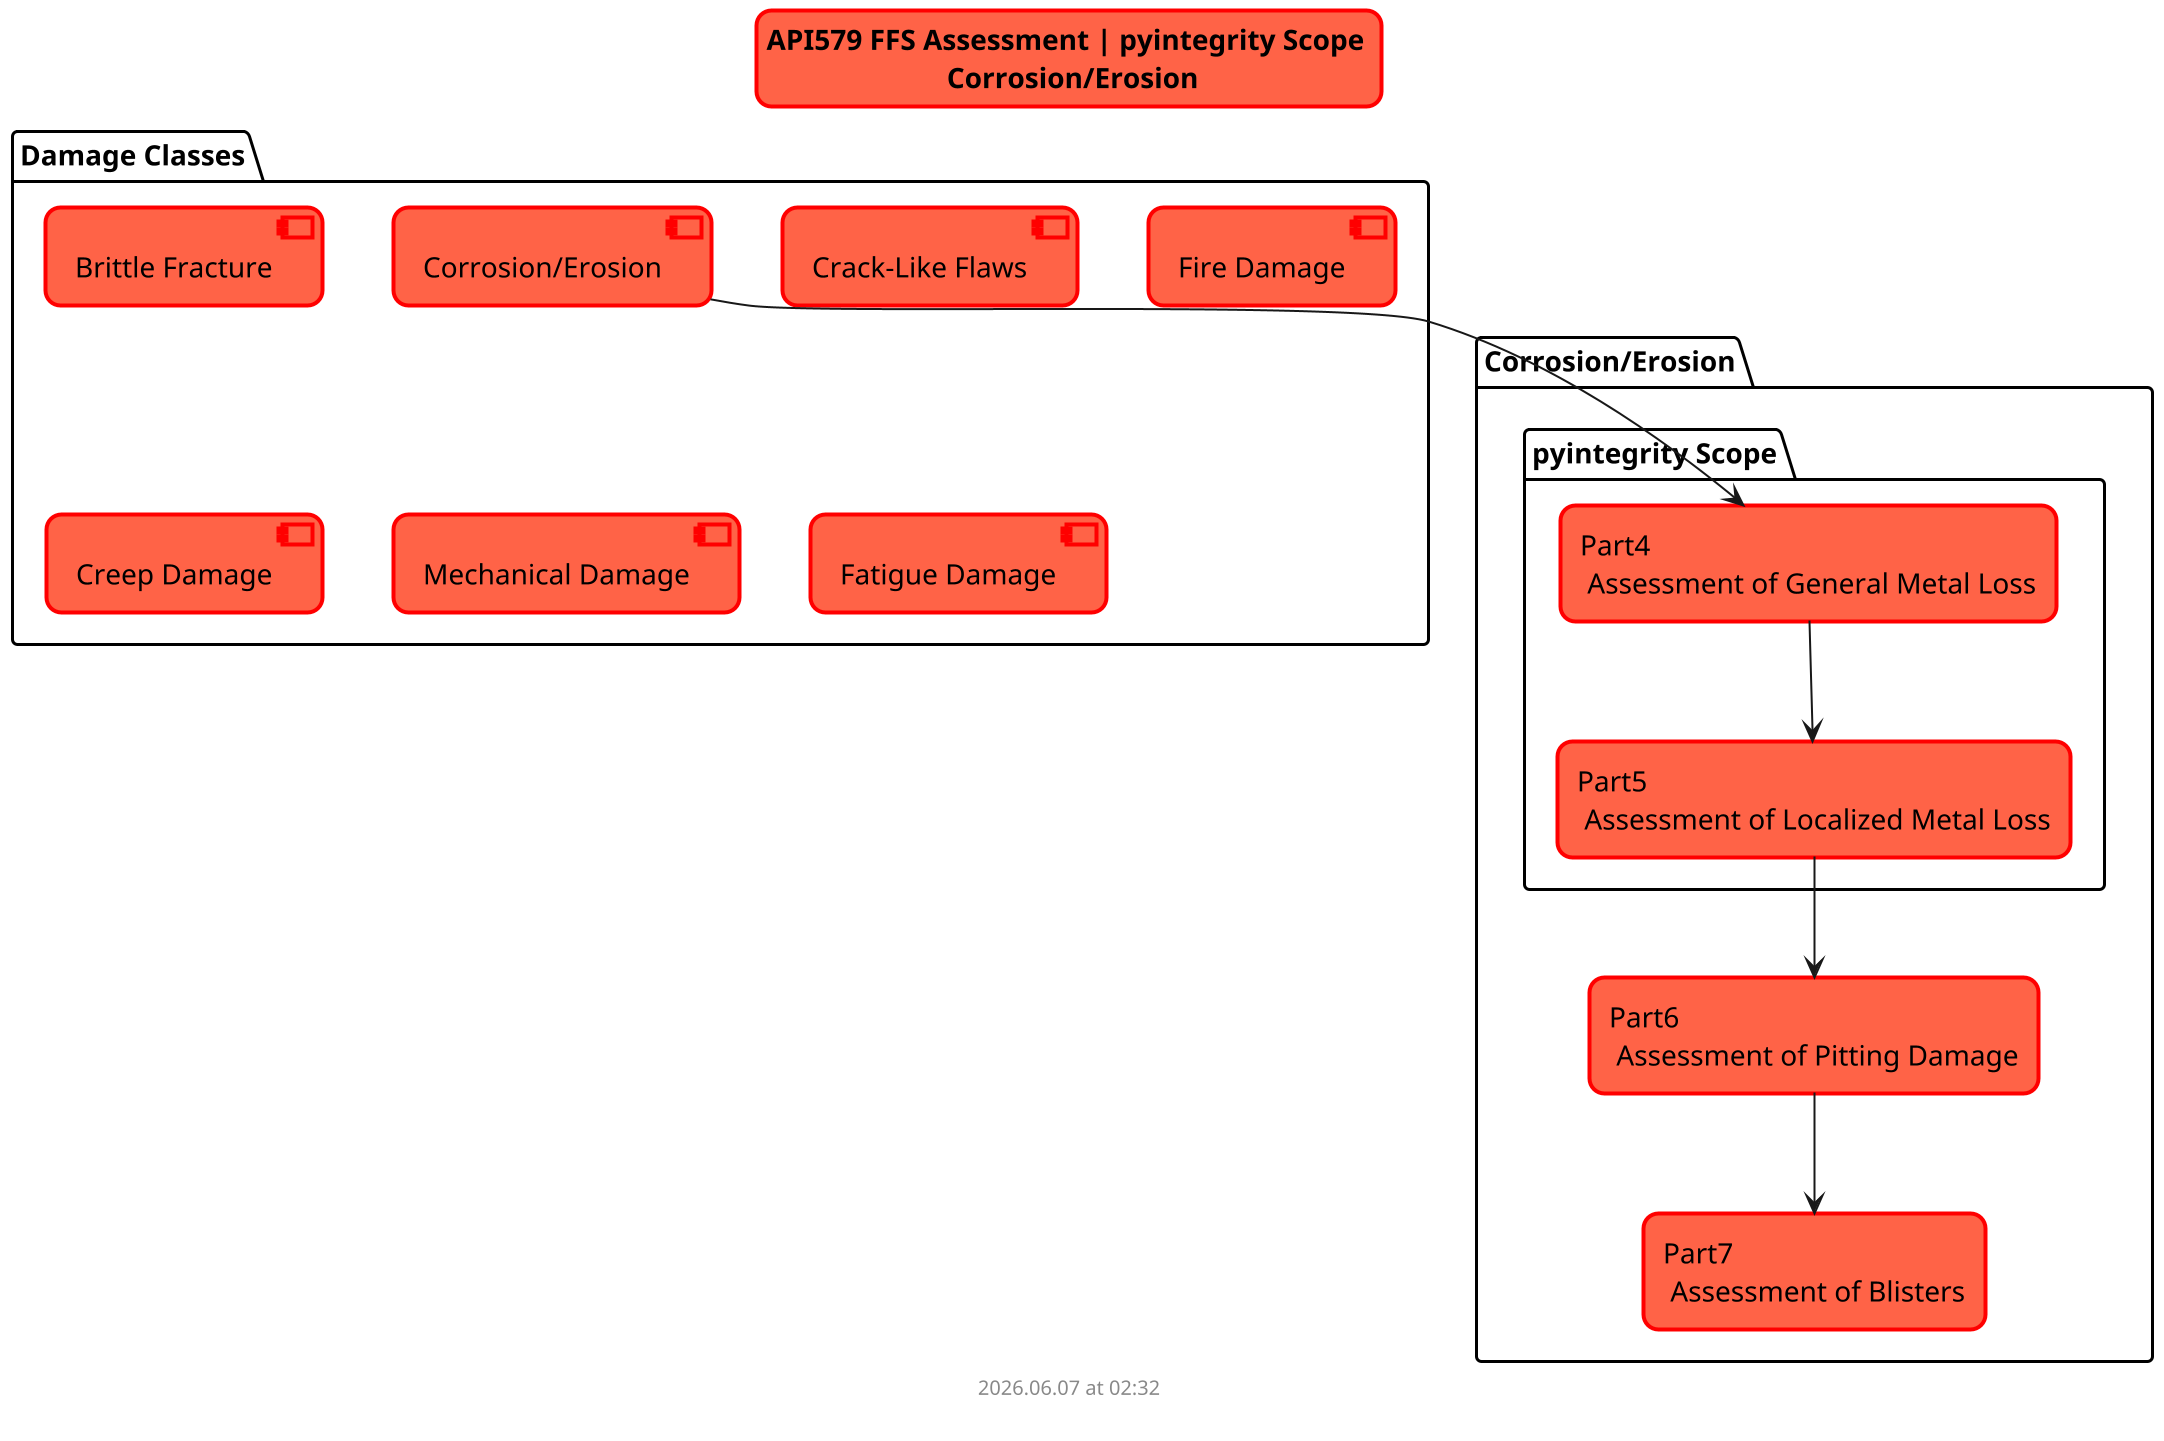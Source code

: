 @startuml ffs_scope

scale 2
skinparam titleBorderRoundCorner 15
skinparam titleBorderThickness 2
skinparam titleBorderColor red
skinparam titleBackgroundColor Tomato

title API579 FFS Assessment | pyintegrity Scope \n Corrosion/Erosion

package "Damage Classes" as dc {
component "Brittle Fracture" as brittle
component "Corrosion/Erosion" as corrosion
component "Crack-Like Flaws" as crack
component "Fire Damage" as fire
component "Creep Damage" as creep
component "Mechanical Damage" as mechanical
component "Fatigue Damage" as Fatigue
}

package "Corrosion/Erosion" as ce {
    package "pyintegrity Scope" as pyintegrityscope {
    agent "Part4 \n Assessment of General Metal Loss" as corrosion_part4
    agent "Part5 \n Assessment of Localized Metal Loss" as corrosion_part5
    }
agent "Part6 \n Assessment of Pitting Damage" as corrosion_part6
agent "Part7 \n Assessment of Blisters" as corrosion_part7
}

corrosion --> corrosion_part4
corrosion_part4 --> corrosion_part5
corrosion_part5 --> corrosion_part6
corrosion_part6 --> corrosion_part7

footer
%date("yyyy.MM.dd' at 'HH:mm")
%filename()
end footer

@enduml